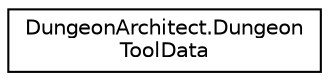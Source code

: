 digraph "Graphical Class Hierarchy"
{
  edge [fontname="Helvetica",fontsize="10",labelfontname="Helvetica",labelfontsize="10"];
  node [fontname="Helvetica",fontsize="10",shape=record];
  rankdir="LR";
  Node1 [label="DungeonArchitect.Dungeon\lToolData",height=0.2,width=0.4,color="black", fillcolor="white", style="filled",URL="$class_dungeon_architect_1_1_dungeon_tool_data.html",tooltip="Tool Data represented by the grid based builder "];
}
